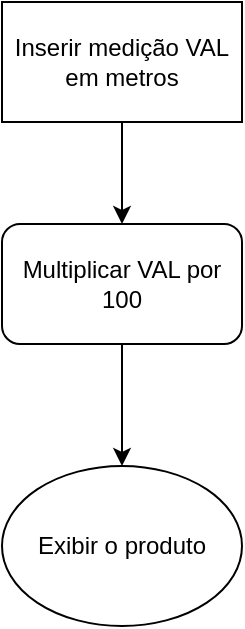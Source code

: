 <mxfile version="21.3.6" type="github">
  <diagram name="Página-1" id="4XTpKrNHXo4NrlW7REfh">
    <mxGraphModel dx="825" dy="444" grid="0" gridSize="10" guides="1" tooltips="1" connect="1" arrows="1" fold="1" page="1" pageScale="1" pageWidth="827" pageHeight="1169" math="0" shadow="0">
      <root>
        <mxCell id="0" />
        <mxCell id="1" parent="0" />
        <mxCell id="RvgC5mEMS0ewLklrx9qO-4" value="" style="edgeStyle=orthogonalEdgeStyle;rounded=0;orthogonalLoop=1;jettySize=auto;html=1;" edge="1" parent="1" source="RvgC5mEMS0ewLklrx9qO-1" target="RvgC5mEMS0ewLklrx9qO-2">
          <mxGeometry relative="1" as="geometry" />
        </mxCell>
        <mxCell id="RvgC5mEMS0ewLklrx9qO-1" value="Inserir medição VAL em metros" style="rounded=0;whiteSpace=wrap;html=1;" vertex="1" parent="1">
          <mxGeometry x="354" y="48" width="120" height="60" as="geometry" />
        </mxCell>
        <mxCell id="RvgC5mEMS0ewLklrx9qO-6" value="" style="edgeStyle=orthogonalEdgeStyle;rounded=0;orthogonalLoop=1;jettySize=auto;html=1;" edge="1" parent="1" source="RvgC5mEMS0ewLklrx9qO-2" target="RvgC5mEMS0ewLklrx9qO-5">
          <mxGeometry relative="1" as="geometry" />
        </mxCell>
        <mxCell id="RvgC5mEMS0ewLklrx9qO-2" value="Multiplicar VAL por 100" style="rounded=1;whiteSpace=wrap;html=1;" vertex="1" parent="1">
          <mxGeometry x="354" y="159" width="120" height="60" as="geometry" />
        </mxCell>
        <mxCell id="RvgC5mEMS0ewLklrx9qO-5" value="Exibir o produto" style="ellipse;whiteSpace=wrap;html=1;" vertex="1" parent="1">
          <mxGeometry x="354" y="280" width="120" height="80" as="geometry" />
        </mxCell>
      </root>
    </mxGraphModel>
  </diagram>
</mxfile>
